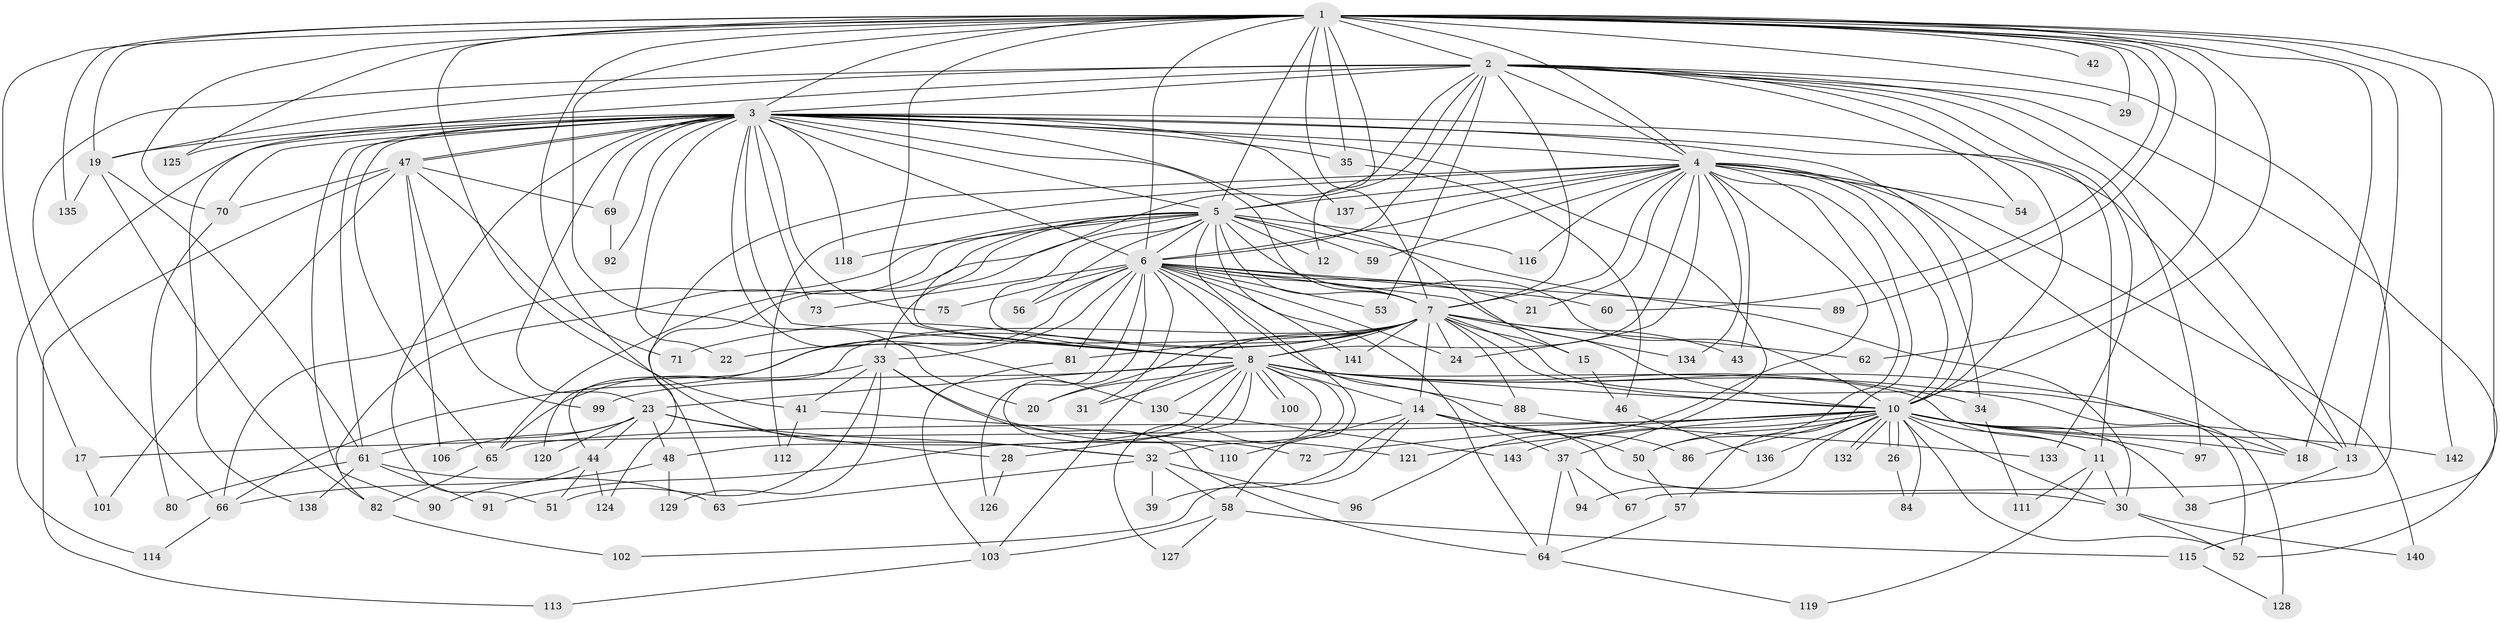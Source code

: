 // Generated by graph-tools (version 1.1) at 2025/51/02/27/25 19:51:47]
// undirected, 112 vertices, 267 edges
graph export_dot {
graph [start="1"]
  node [color=gray90,style=filled];
  1 [super="+9"];
  2 [super="+123"];
  3 [super="+55"];
  4 [super="+76"];
  5 [super="+87"];
  6 [super="+45"];
  7 [super="+98"];
  8 [super="+49"];
  10 [super="+16"];
  11 [super="+139"];
  12;
  13 [super="+25"];
  14 [super="+104"];
  15;
  17;
  18 [super="+36"];
  19 [super="+40"];
  20 [super="+27"];
  21;
  22;
  23 [super="+107"];
  24;
  26;
  28;
  29;
  30 [super="+109"];
  31;
  32 [super="+78"];
  33 [super="+122"];
  34;
  35;
  37 [super="+108"];
  38;
  39;
  41;
  42;
  43;
  44 [super="+74"];
  46;
  47 [super="+79"];
  48;
  50;
  51 [super="+77"];
  52 [super="+68"];
  53;
  54;
  56;
  57;
  58;
  59;
  60;
  61 [super="+83"];
  62;
  63;
  64 [super="+117"];
  65 [super="+85"];
  66 [super="+95"];
  67;
  69;
  70;
  71;
  72;
  73;
  75;
  80;
  81;
  82 [super="+93"];
  84;
  86;
  88;
  89;
  90;
  91;
  92;
  94;
  96;
  97;
  99;
  100;
  101;
  102;
  103 [super="+105"];
  106;
  110;
  111;
  112;
  113;
  114;
  115;
  116;
  118;
  119;
  120;
  121;
  124;
  125;
  126;
  127;
  128;
  129;
  130 [super="+131"];
  132;
  133;
  134;
  135;
  136;
  137;
  138;
  140;
  141;
  142;
  143;
  1 -- 2 [weight=2];
  1 -- 3 [weight=2];
  1 -- 4 [weight=2];
  1 -- 5 [weight=2];
  1 -- 6 [weight=2];
  1 -- 7 [weight=2];
  1 -- 8 [weight=2];
  1 -- 10 [weight=2];
  1 -- 19;
  1 -- 32;
  1 -- 35;
  1 -- 41;
  1 -- 67;
  1 -- 70;
  1 -- 89;
  1 -- 125;
  1 -- 135;
  1 -- 12;
  1 -- 13;
  1 -- 142;
  1 -- 17;
  1 -- 18;
  1 -- 20;
  1 -- 29;
  1 -- 42;
  1 -- 115;
  1 -- 60;
  1 -- 62;
  2 -- 3;
  2 -- 4;
  2 -- 5;
  2 -- 6;
  2 -- 7;
  2 -- 8;
  2 -- 10;
  2 -- 13;
  2 -- 29;
  2 -- 53;
  2 -- 54;
  2 -- 66;
  2 -- 97;
  2 -- 133;
  2 -- 138;
  2 -- 19;
  2 -- 52;
  3 -- 4;
  3 -- 5;
  3 -- 6;
  3 -- 7;
  3 -- 8;
  3 -- 10;
  3 -- 11;
  3 -- 15;
  3 -- 19;
  3 -- 22;
  3 -- 23;
  3 -- 35;
  3 -- 37;
  3 -- 47;
  3 -- 47;
  3 -- 51 [weight=2];
  3 -- 61;
  3 -- 65;
  3 -- 69;
  3 -- 70;
  3 -- 73;
  3 -- 75;
  3 -- 90;
  3 -- 92;
  3 -- 114;
  3 -- 118;
  3 -- 125;
  3 -- 137;
  3 -- 130;
  3 -- 13;
  4 -- 5;
  4 -- 6;
  4 -- 7;
  4 -- 8;
  4 -- 10;
  4 -- 18;
  4 -- 21;
  4 -- 24;
  4 -- 34;
  4 -- 43;
  4 -- 54;
  4 -- 57;
  4 -- 59;
  4 -- 63;
  4 -- 96;
  4 -- 112;
  4 -- 116;
  4 -- 134;
  4 -- 137;
  4 -- 140;
  4 -- 50;
  5 -- 6;
  5 -- 7 [weight=2];
  5 -- 8;
  5 -- 10;
  5 -- 12;
  5 -- 33;
  5 -- 56;
  5 -- 58;
  5 -- 59;
  5 -- 64;
  5 -- 66;
  5 -- 82;
  5 -- 116;
  5 -- 118;
  5 -- 124;
  5 -- 65;
  5 -- 30;
  6 -- 7;
  6 -- 8;
  6 -- 10;
  6 -- 21;
  6 -- 31;
  6 -- 33;
  6 -- 56;
  6 -- 73;
  6 -- 75;
  6 -- 81;
  6 -- 86;
  6 -- 89;
  6 -- 110;
  6 -- 126;
  6 -- 53;
  6 -- 24;
  6 -- 120;
  6 -- 141;
  6 -- 60;
  7 -- 8;
  7 -- 10 [weight=2];
  7 -- 14;
  7 -- 15;
  7 -- 20;
  7 -- 22;
  7 -- 24;
  7 -- 43;
  7 -- 44;
  7 -- 62;
  7 -- 71;
  7 -- 81;
  7 -- 88;
  7 -- 103;
  7 -- 128;
  7 -- 134;
  7 -- 141;
  7 -- 66;
  8 -- 10;
  8 -- 14;
  8 -- 20;
  8 -- 23;
  8 -- 28;
  8 -- 31;
  8 -- 34;
  8 -- 48;
  8 -- 52;
  8 -- 88;
  8 -- 91;
  8 -- 99;
  8 -- 100;
  8 -- 100;
  8 -- 130 [weight=2];
  8 -- 32;
  8 -- 18;
  8 -- 127;
  8 -- 11;
  10 -- 11;
  10 -- 17;
  10 -- 26;
  10 -- 26;
  10 -- 30;
  10 -- 50;
  10 -- 72;
  10 -- 84;
  10 -- 86;
  10 -- 94;
  10 -- 97;
  10 -- 121;
  10 -- 132;
  10 -- 132;
  10 -- 142;
  10 -- 143;
  10 -- 65;
  10 -- 38;
  10 -- 136;
  10 -- 52;
  10 -- 18;
  10 -- 13;
  11 -- 30;
  11 -- 111;
  11 -- 119;
  13 -- 38;
  14 -- 37;
  14 -- 39;
  14 -- 50;
  14 -- 102;
  14 -- 110;
  14 -- 30;
  15 -- 46;
  17 -- 101;
  19 -- 61;
  19 -- 82;
  19 -- 135;
  23 -- 28;
  23 -- 32;
  23 -- 44;
  23 -- 48;
  23 -- 106;
  23 -- 120;
  23 -- 61;
  26 -- 84;
  28 -- 126;
  30 -- 52;
  30 -- 140;
  32 -- 39;
  32 -- 58;
  32 -- 63;
  32 -- 96;
  33 -- 41;
  33 -- 51;
  33 -- 121;
  33 -- 129;
  33 -- 64;
  33 -- 65;
  34 -- 111;
  35 -- 46;
  37 -- 67;
  37 -- 94;
  37 -- 64;
  41 -- 72;
  41 -- 112;
  44 -- 90;
  44 -- 124;
  44 -- 51;
  46 -- 136;
  47 -- 69;
  47 -- 71;
  47 -- 99;
  47 -- 101;
  47 -- 106;
  47 -- 113;
  47 -- 70;
  48 -- 129;
  48 -- 66;
  50 -- 57;
  57 -- 64;
  58 -- 115;
  58 -- 127;
  58 -- 103;
  61 -- 80;
  61 -- 91;
  61 -- 138;
  61 -- 63;
  64 -- 119;
  65 -- 82;
  66 -- 114;
  69 -- 92;
  70 -- 80;
  81 -- 103;
  82 -- 102;
  88 -- 133;
  103 -- 113;
  115 -- 128;
  130 -- 143;
}
